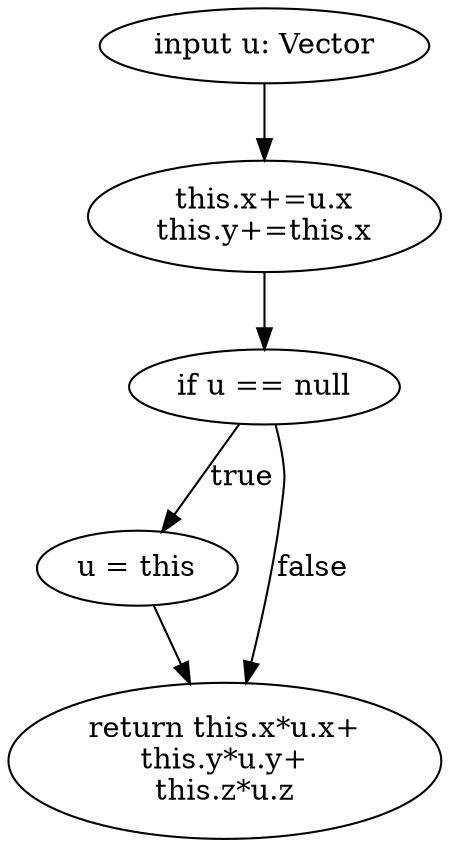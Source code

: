 digraph G {
    B [label="input u: Vector"]
    C [label="this.x+=u.x\nthis.y+=this.x"]
    IF [label="if u == null"]
    E [label="u = this"]
    RET [label="return this.x*u.x+\nthis.y*u.y+\nthis.z*u.z"]
    B -> C -> IF 
    IF -> E [label="true"] 
    E -> RET
    IF -> RET [label="false"]
}